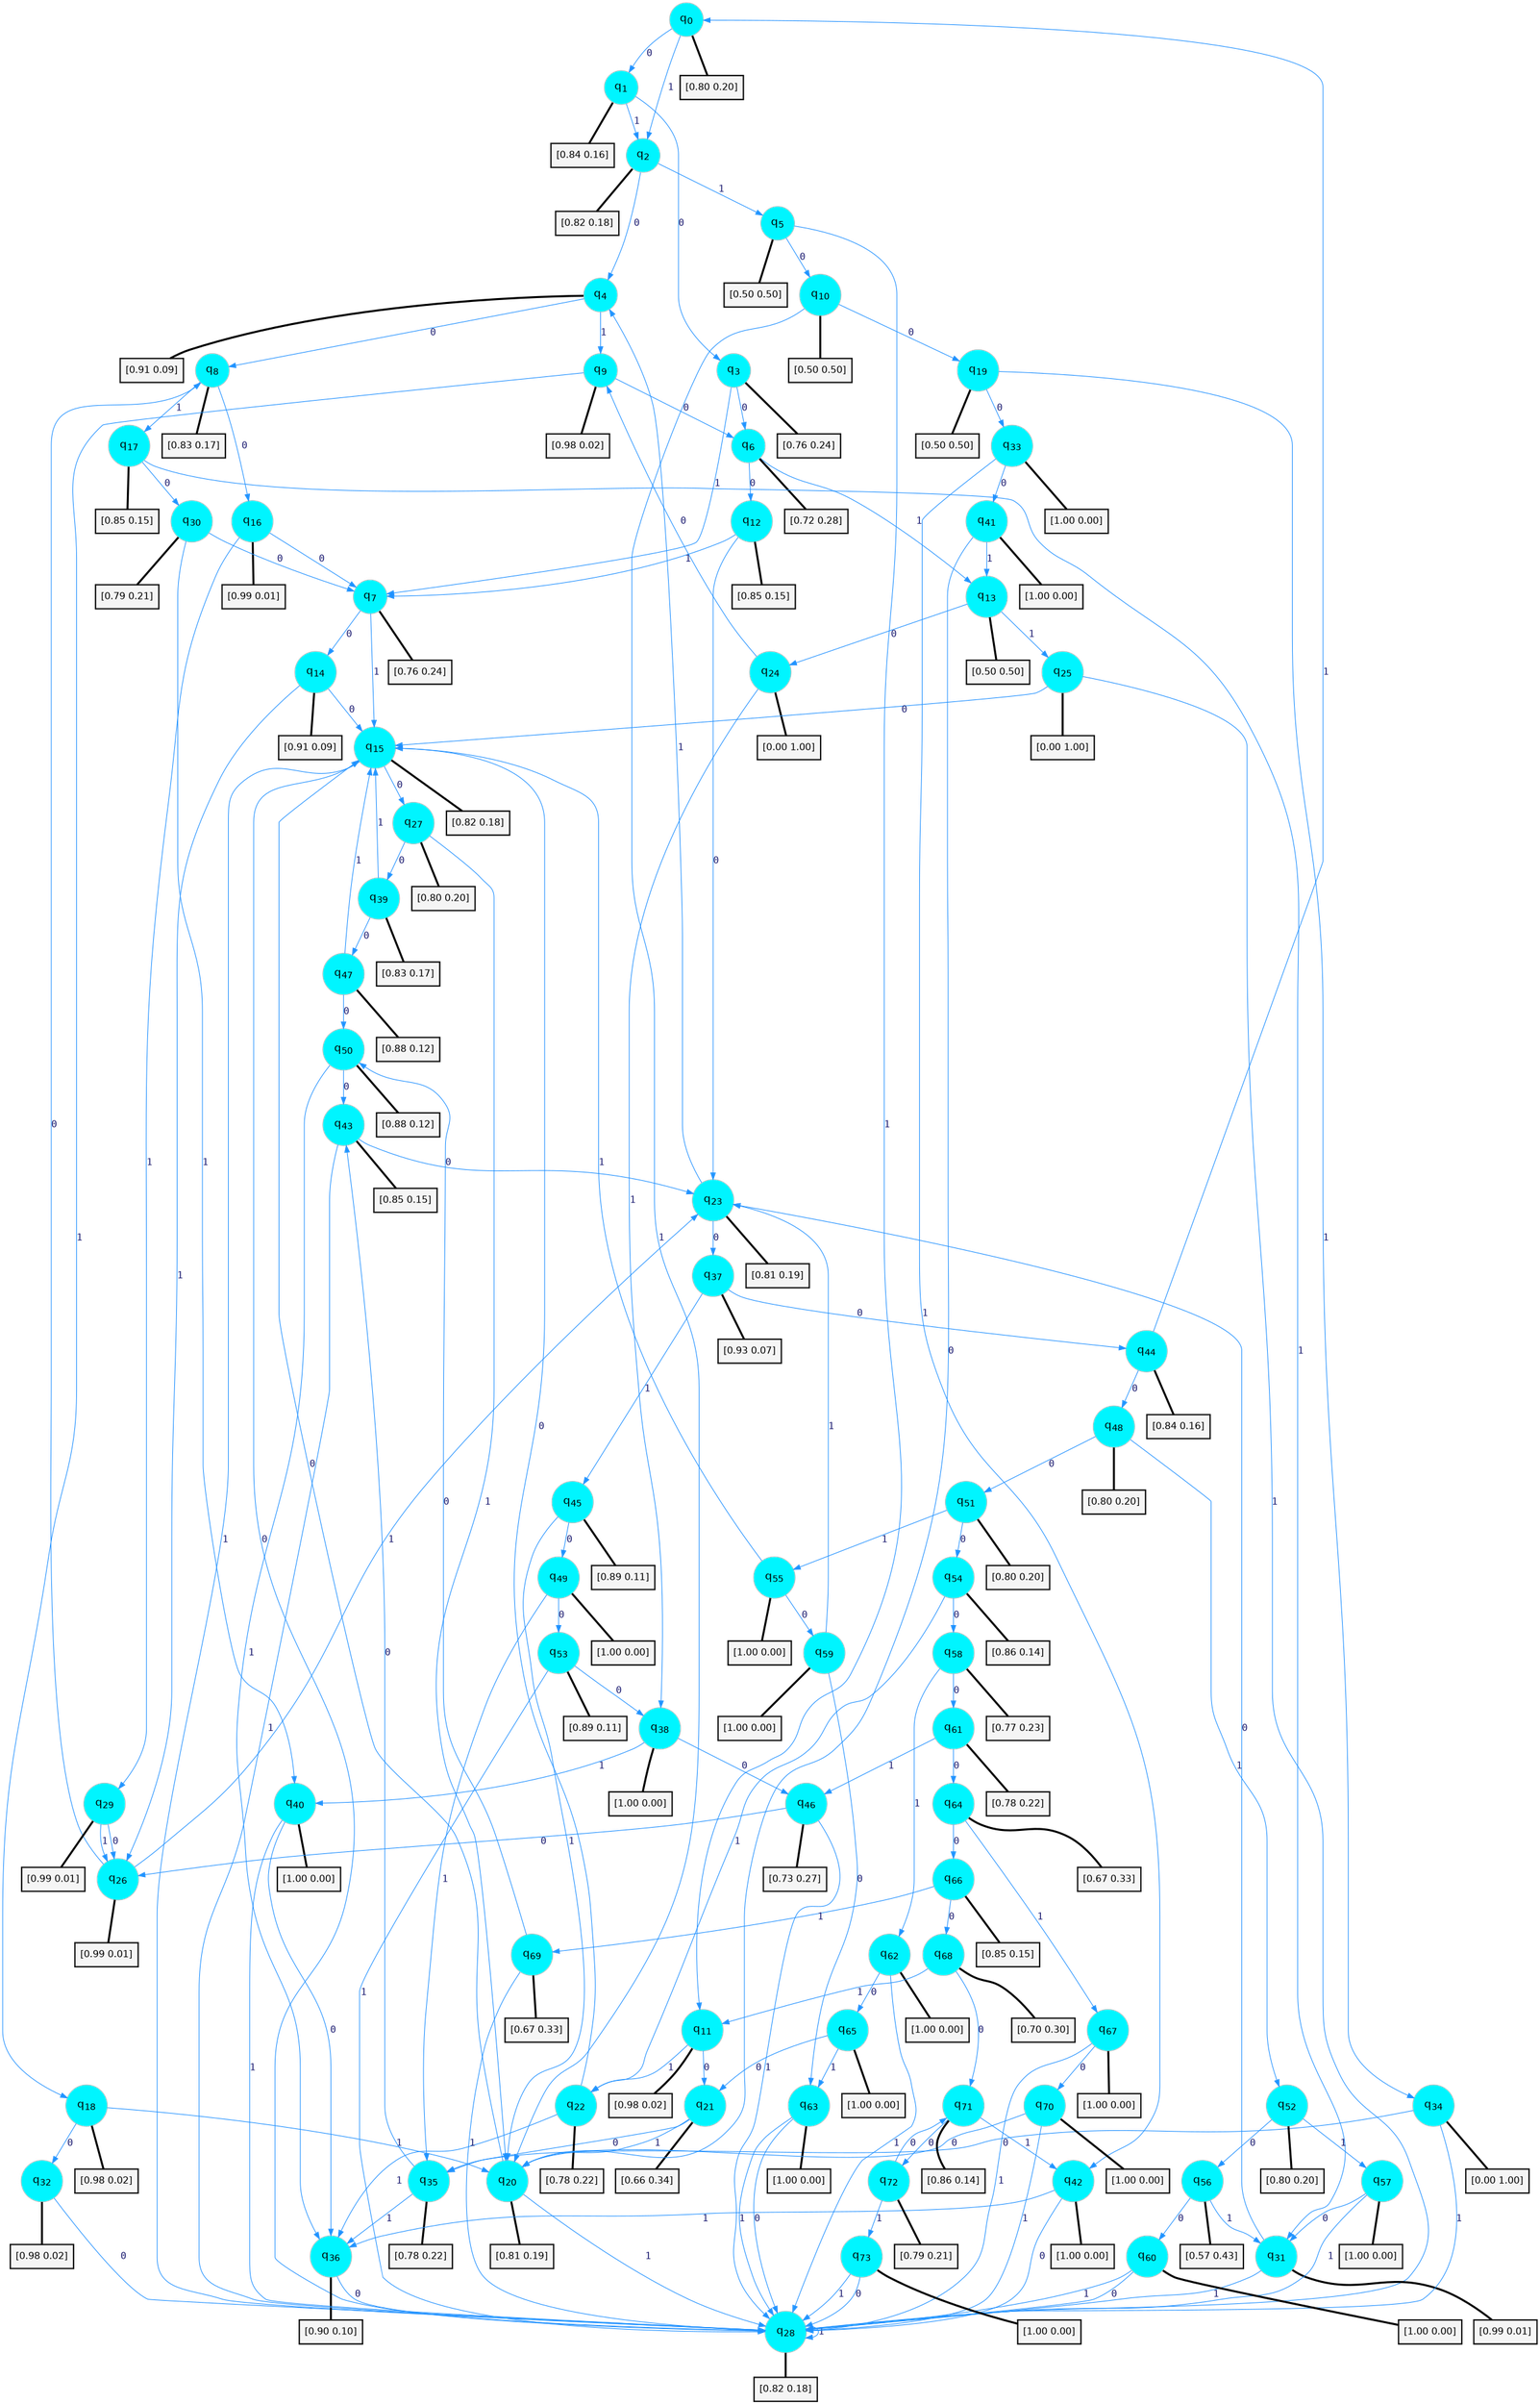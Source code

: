 digraph G {
graph [
bgcolor=transparent, dpi=300, rankdir=TD, size="40,25"];
node [
color=gray, fillcolor=turquoise1, fontcolor=black, fontname=Helvetica, fontsize=16, fontweight=bold, shape=circle, style=filled];
edge [
arrowsize=1, color=dodgerblue1, fontcolor=midnightblue, fontname=courier, fontweight=bold, penwidth=1, style=solid, weight=20];
0[label=<q<SUB>0</SUB>>];
1[label=<q<SUB>1</SUB>>];
2[label=<q<SUB>2</SUB>>];
3[label=<q<SUB>3</SUB>>];
4[label=<q<SUB>4</SUB>>];
5[label=<q<SUB>5</SUB>>];
6[label=<q<SUB>6</SUB>>];
7[label=<q<SUB>7</SUB>>];
8[label=<q<SUB>8</SUB>>];
9[label=<q<SUB>9</SUB>>];
10[label=<q<SUB>10</SUB>>];
11[label=<q<SUB>11</SUB>>];
12[label=<q<SUB>12</SUB>>];
13[label=<q<SUB>13</SUB>>];
14[label=<q<SUB>14</SUB>>];
15[label=<q<SUB>15</SUB>>];
16[label=<q<SUB>16</SUB>>];
17[label=<q<SUB>17</SUB>>];
18[label=<q<SUB>18</SUB>>];
19[label=<q<SUB>19</SUB>>];
20[label=<q<SUB>20</SUB>>];
21[label=<q<SUB>21</SUB>>];
22[label=<q<SUB>22</SUB>>];
23[label=<q<SUB>23</SUB>>];
24[label=<q<SUB>24</SUB>>];
25[label=<q<SUB>25</SUB>>];
26[label=<q<SUB>26</SUB>>];
27[label=<q<SUB>27</SUB>>];
28[label=<q<SUB>28</SUB>>];
29[label=<q<SUB>29</SUB>>];
30[label=<q<SUB>30</SUB>>];
31[label=<q<SUB>31</SUB>>];
32[label=<q<SUB>32</SUB>>];
33[label=<q<SUB>33</SUB>>];
34[label=<q<SUB>34</SUB>>];
35[label=<q<SUB>35</SUB>>];
36[label=<q<SUB>36</SUB>>];
37[label=<q<SUB>37</SUB>>];
38[label=<q<SUB>38</SUB>>];
39[label=<q<SUB>39</SUB>>];
40[label=<q<SUB>40</SUB>>];
41[label=<q<SUB>41</SUB>>];
42[label=<q<SUB>42</SUB>>];
43[label=<q<SUB>43</SUB>>];
44[label=<q<SUB>44</SUB>>];
45[label=<q<SUB>45</SUB>>];
46[label=<q<SUB>46</SUB>>];
47[label=<q<SUB>47</SUB>>];
48[label=<q<SUB>48</SUB>>];
49[label=<q<SUB>49</SUB>>];
50[label=<q<SUB>50</SUB>>];
51[label=<q<SUB>51</SUB>>];
52[label=<q<SUB>52</SUB>>];
53[label=<q<SUB>53</SUB>>];
54[label=<q<SUB>54</SUB>>];
55[label=<q<SUB>55</SUB>>];
56[label=<q<SUB>56</SUB>>];
57[label=<q<SUB>57</SUB>>];
58[label=<q<SUB>58</SUB>>];
59[label=<q<SUB>59</SUB>>];
60[label=<q<SUB>60</SUB>>];
61[label=<q<SUB>61</SUB>>];
62[label=<q<SUB>62</SUB>>];
63[label=<q<SUB>63</SUB>>];
64[label=<q<SUB>64</SUB>>];
65[label=<q<SUB>65</SUB>>];
66[label=<q<SUB>66</SUB>>];
67[label=<q<SUB>67</SUB>>];
68[label=<q<SUB>68</SUB>>];
69[label=<q<SUB>69</SUB>>];
70[label=<q<SUB>70</SUB>>];
71[label=<q<SUB>71</SUB>>];
72[label=<q<SUB>72</SUB>>];
73[label=<q<SUB>73</SUB>>];
74[label="[0.80 0.20]", shape=box,fontcolor=black, fontname=Helvetica, fontsize=14, penwidth=2, fillcolor=whitesmoke,color=black];
75[label="[0.84 0.16]", shape=box,fontcolor=black, fontname=Helvetica, fontsize=14, penwidth=2, fillcolor=whitesmoke,color=black];
76[label="[0.82 0.18]", shape=box,fontcolor=black, fontname=Helvetica, fontsize=14, penwidth=2, fillcolor=whitesmoke,color=black];
77[label="[0.76 0.24]", shape=box,fontcolor=black, fontname=Helvetica, fontsize=14, penwidth=2, fillcolor=whitesmoke,color=black];
78[label="[0.91 0.09]", shape=box,fontcolor=black, fontname=Helvetica, fontsize=14, penwidth=2, fillcolor=whitesmoke,color=black];
79[label="[0.50 0.50]", shape=box,fontcolor=black, fontname=Helvetica, fontsize=14, penwidth=2, fillcolor=whitesmoke,color=black];
80[label="[0.72 0.28]", shape=box,fontcolor=black, fontname=Helvetica, fontsize=14, penwidth=2, fillcolor=whitesmoke,color=black];
81[label="[0.76 0.24]", shape=box,fontcolor=black, fontname=Helvetica, fontsize=14, penwidth=2, fillcolor=whitesmoke,color=black];
82[label="[0.83 0.17]", shape=box,fontcolor=black, fontname=Helvetica, fontsize=14, penwidth=2, fillcolor=whitesmoke,color=black];
83[label="[0.98 0.02]", shape=box,fontcolor=black, fontname=Helvetica, fontsize=14, penwidth=2, fillcolor=whitesmoke,color=black];
84[label="[0.50 0.50]", shape=box,fontcolor=black, fontname=Helvetica, fontsize=14, penwidth=2, fillcolor=whitesmoke,color=black];
85[label="[0.98 0.02]", shape=box,fontcolor=black, fontname=Helvetica, fontsize=14, penwidth=2, fillcolor=whitesmoke,color=black];
86[label="[0.85 0.15]", shape=box,fontcolor=black, fontname=Helvetica, fontsize=14, penwidth=2, fillcolor=whitesmoke,color=black];
87[label="[0.50 0.50]", shape=box,fontcolor=black, fontname=Helvetica, fontsize=14, penwidth=2, fillcolor=whitesmoke,color=black];
88[label="[0.91 0.09]", shape=box,fontcolor=black, fontname=Helvetica, fontsize=14, penwidth=2, fillcolor=whitesmoke,color=black];
89[label="[0.82 0.18]", shape=box,fontcolor=black, fontname=Helvetica, fontsize=14, penwidth=2, fillcolor=whitesmoke,color=black];
90[label="[0.99 0.01]", shape=box,fontcolor=black, fontname=Helvetica, fontsize=14, penwidth=2, fillcolor=whitesmoke,color=black];
91[label="[0.85 0.15]", shape=box,fontcolor=black, fontname=Helvetica, fontsize=14, penwidth=2, fillcolor=whitesmoke,color=black];
92[label="[0.98 0.02]", shape=box,fontcolor=black, fontname=Helvetica, fontsize=14, penwidth=2, fillcolor=whitesmoke,color=black];
93[label="[0.50 0.50]", shape=box,fontcolor=black, fontname=Helvetica, fontsize=14, penwidth=2, fillcolor=whitesmoke,color=black];
94[label="[0.81 0.19]", shape=box,fontcolor=black, fontname=Helvetica, fontsize=14, penwidth=2, fillcolor=whitesmoke,color=black];
95[label="[0.66 0.34]", shape=box,fontcolor=black, fontname=Helvetica, fontsize=14, penwidth=2, fillcolor=whitesmoke,color=black];
96[label="[0.78 0.22]", shape=box,fontcolor=black, fontname=Helvetica, fontsize=14, penwidth=2, fillcolor=whitesmoke,color=black];
97[label="[0.81 0.19]", shape=box,fontcolor=black, fontname=Helvetica, fontsize=14, penwidth=2, fillcolor=whitesmoke,color=black];
98[label="[0.00 1.00]", shape=box,fontcolor=black, fontname=Helvetica, fontsize=14, penwidth=2, fillcolor=whitesmoke,color=black];
99[label="[0.00 1.00]", shape=box,fontcolor=black, fontname=Helvetica, fontsize=14, penwidth=2, fillcolor=whitesmoke,color=black];
100[label="[0.99 0.01]", shape=box,fontcolor=black, fontname=Helvetica, fontsize=14, penwidth=2, fillcolor=whitesmoke,color=black];
101[label="[0.80 0.20]", shape=box,fontcolor=black, fontname=Helvetica, fontsize=14, penwidth=2, fillcolor=whitesmoke,color=black];
102[label="[0.82 0.18]", shape=box,fontcolor=black, fontname=Helvetica, fontsize=14, penwidth=2, fillcolor=whitesmoke,color=black];
103[label="[0.99 0.01]", shape=box,fontcolor=black, fontname=Helvetica, fontsize=14, penwidth=2, fillcolor=whitesmoke,color=black];
104[label="[0.79 0.21]", shape=box,fontcolor=black, fontname=Helvetica, fontsize=14, penwidth=2, fillcolor=whitesmoke,color=black];
105[label="[0.99 0.01]", shape=box,fontcolor=black, fontname=Helvetica, fontsize=14, penwidth=2, fillcolor=whitesmoke,color=black];
106[label="[0.98 0.02]", shape=box,fontcolor=black, fontname=Helvetica, fontsize=14, penwidth=2, fillcolor=whitesmoke,color=black];
107[label="[1.00 0.00]", shape=box,fontcolor=black, fontname=Helvetica, fontsize=14, penwidth=2, fillcolor=whitesmoke,color=black];
108[label="[0.00 1.00]", shape=box,fontcolor=black, fontname=Helvetica, fontsize=14, penwidth=2, fillcolor=whitesmoke,color=black];
109[label="[0.78 0.22]", shape=box,fontcolor=black, fontname=Helvetica, fontsize=14, penwidth=2, fillcolor=whitesmoke,color=black];
110[label="[0.90 0.10]", shape=box,fontcolor=black, fontname=Helvetica, fontsize=14, penwidth=2, fillcolor=whitesmoke,color=black];
111[label="[0.93 0.07]", shape=box,fontcolor=black, fontname=Helvetica, fontsize=14, penwidth=2, fillcolor=whitesmoke,color=black];
112[label="[1.00 0.00]", shape=box,fontcolor=black, fontname=Helvetica, fontsize=14, penwidth=2, fillcolor=whitesmoke,color=black];
113[label="[0.83 0.17]", shape=box,fontcolor=black, fontname=Helvetica, fontsize=14, penwidth=2, fillcolor=whitesmoke,color=black];
114[label="[1.00 0.00]", shape=box,fontcolor=black, fontname=Helvetica, fontsize=14, penwidth=2, fillcolor=whitesmoke,color=black];
115[label="[1.00 0.00]", shape=box,fontcolor=black, fontname=Helvetica, fontsize=14, penwidth=2, fillcolor=whitesmoke,color=black];
116[label="[1.00 0.00]", shape=box,fontcolor=black, fontname=Helvetica, fontsize=14, penwidth=2, fillcolor=whitesmoke,color=black];
117[label="[0.85 0.15]", shape=box,fontcolor=black, fontname=Helvetica, fontsize=14, penwidth=2, fillcolor=whitesmoke,color=black];
118[label="[0.84 0.16]", shape=box,fontcolor=black, fontname=Helvetica, fontsize=14, penwidth=2, fillcolor=whitesmoke,color=black];
119[label="[0.89 0.11]", shape=box,fontcolor=black, fontname=Helvetica, fontsize=14, penwidth=2, fillcolor=whitesmoke,color=black];
120[label="[0.73 0.27]", shape=box,fontcolor=black, fontname=Helvetica, fontsize=14, penwidth=2, fillcolor=whitesmoke,color=black];
121[label="[0.88 0.12]", shape=box,fontcolor=black, fontname=Helvetica, fontsize=14, penwidth=2, fillcolor=whitesmoke,color=black];
122[label="[0.80 0.20]", shape=box,fontcolor=black, fontname=Helvetica, fontsize=14, penwidth=2, fillcolor=whitesmoke,color=black];
123[label="[1.00 0.00]", shape=box,fontcolor=black, fontname=Helvetica, fontsize=14, penwidth=2, fillcolor=whitesmoke,color=black];
124[label="[0.88 0.12]", shape=box,fontcolor=black, fontname=Helvetica, fontsize=14, penwidth=2, fillcolor=whitesmoke,color=black];
125[label="[0.80 0.20]", shape=box,fontcolor=black, fontname=Helvetica, fontsize=14, penwidth=2, fillcolor=whitesmoke,color=black];
126[label="[0.80 0.20]", shape=box,fontcolor=black, fontname=Helvetica, fontsize=14, penwidth=2, fillcolor=whitesmoke,color=black];
127[label="[0.89 0.11]", shape=box,fontcolor=black, fontname=Helvetica, fontsize=14, penwidth=2, fillcolor=whitesmoke,color=black];
128[label="[0.86 0.14]", shape=box,fontcolor=black, fontname=Helvetica, fontsize=14, penwidth=2, fillcolor=whitesmoke,color=black];
129[label="[1.00 0.00]", shape=box,fontcolor=black, fontname=Helvetica, fontsize=14, penwidth=2, fillcolor=whitesmoke,color=black];
130[label="[0.57 0.43]", shape=box,fontcolor=black, fontname=Helvetica, fontsize=14, penwidth=2, fillcolor=whitesmoke,color=black];
131[label="[1.00 0.00]", shape=box,fontcolor=black, fontname=Helvetica, fontsize=14, penwidth=2, fillcolor=whitesmoke,color=black];
132[label="[0.77 0.23]", shape=box,fontcolor=black, fontname=Helvetica, fontsize=14, penwidth=2, fillcolor=whitesmoke,color=black];
133[label="[1.00 0.00]", shape=box,fontcolor=black, fontname=Helvetica, fontsize=14, penwidth=2, fillcolor=whitesmoke,color=black];
134[label="[1.00 0.00]", shape=box,fontcolor=black, fontname=Helvetica, fontsize=14, penwidth=2, fillcolor=whitesmoke,color=black];
135[label="[0.78 0.22]", shape=box,fontcolor=black, fontname=Helvetica, fontsize=14, penwidth=2, fillcolor=whitesmoke,color=black];
136[label="[1.00 0.00]", shape=box,fontcolor=black, fontname=Helvetica, fontsize=14, penwidth=2, fillcolor=whitesmoke,color=black];
137[label="[1.00 0.00]", shape=box,fontcolor=black, fontname=Helvetica, fontsize=14, penwidth=2, fillcolor=whitesmoke,color=black];
138[label="[0.67 0.33]", shape=box,fontcolor=black, fontname=Helvetica, fontsize=14, penwidth=2, fillcolor=whitesmoke,color=black];
139[label="[1.00 0.00]", shape=box,fontcolor=black, fontname=Helvetica, fontsize=14, penwidth=2, fillcolor=whitesmoke,color=black];
140[label="[0.85 0.15]", shape=box,fontcolor=black, fontname=Helvetica, fontsize=14, penwidth=2, fillcolor=whitesmoke,color=black];
141[label="[1.00 0.00]", shape=box,fontcolor=black, fontname=Helvetica, fontsize=14, penwidth=2, fillcolor=whitesmoke,color=black];
142[label="[0.70 0.30]", shape=box,fontcolor=black, fontname=Helvetica, fontsize=14, penwidth=2, fillcolor=whitesmoke,color=black];
143[label="[0.67 0.33]", shape=box,fontcolor=black, fontname=Helvetica, fontsize=14, penwidth=2, fillcolor=whitesmoke,color=black];
144[label="[1.00 0.00]", shape=box,fontcolor=black, fontname=Helvetica, fontsize=14, penwidth=2, fillcolor=whitesmoke,color=black];
145[label="[0.86 0.14]", shape=box,fontcolor=black, fontname=Helvetica, fontsize=14, penwidth=2, fillcolor=whitesmoke,color=black];
146[label="[0.79 0.21]", shape=box,fontcolor=black, fontname=Helvetica, fontsize=14, penwidth=2, fillcolor=whitesmoke,color=black];
147[label="[1.00 0.00]", shape=box,fontcolor=black, fontname=Helvetica, fontsize=14, penwidth=2, fillcolor=whitesmoke,color=black];
0->1 [label=0];
0->2 [label=1];
0->74 [arrowhead=none, penwidth=3,color=black];
1->3 [label=0];
1->2 [label=1];
1->75 [arrowhead=none, penwidth=3,color=black];
2->4 [label=0];
2->5 [label=1];
2->76 [arrowhead=none, penwidth=3,color=black];
3->6 [label=0];
3->7 [label=1];
3->77 [arrowhead=none, penwidth=3,color=black];
4->8 [label=0];
4->9 [label=1];
4->78 [arrowhead=none, penwidth=3,color=black];
5->10 [label=0];
5->11 [label=1];
5->79 [arrowhead=none, penwidth=3,color=black];
6->12 [label=0];
6->13 [label=1];
6->80 [arrowhead=none, penwidth=3,color=black];
7->14 [label=0];
7->15 [label=1];
7->81 [arrowhead=none, penwidth=3,color=black];
8->16 [label=0];
8->17 [label=1];
8->82 [arrowhead=none, penwidth=3,color=black];
9->6 [label=0];
9->18 [label=1];
9->83 [arrowhead=none, penwidth=3,color=black];
10->19 [label=0];
10->20 [label=1];
10->84 [arrowhead=none, penwidth=3,color=black];
11->21 [label=0];
11->22 [label=1];
11->85 [arrowhead=none, penwidth=3,color=black];
12->23 [label=0];
12->7 [label=1];
12->86 [arrowhead=none, penwidth=3,color=black];
13->24 [label=0];
13->25 [label=1];
13->87 [arrowhead=none, penwidth=3,color=black];
14->15 [label=0];
14->26 [label=1];
14->88 [arrowhead=none, penwidth=3,color=black];
15->27 [label=0];
15->28 [label=1];
15->89 [arrowhead=none, penwidth=3,color=black];
16->7 [label=0];
16->29 [label=1];
16->90 [arrowhead=none, penwidth=3,color=black];
17->30 [label=0];
17->31 [label=1];
17->91 [arrowhead=none, penwidth=3,color=black];
18->32 [label=0];
18->20 [label=1];
18->92 [arrowhead=none, penwidth=3,color=black];
19->33 [label=0];
19->34 [label=1];
19->93 [arrowhead=none, penwidth=3,color=black];
20->15 [label=0];
20->28 [label=1];
20->94 [arrowhead=none, penwidth=3,color=black];
21->35 [label=0];
21->20 [label=1];
21->95 [arrowhead=none, penwidth=3,color=black];
22->15 [label=0];
22->36 [label=1];
22->96 [arrowhead=none, penwidth=3,color=black];
23->37 [label=0];
23->4 [label=1];
23->97 [arrowhead=none, penwidth=3,color=black];
24->9 [label=0];
24->38 [label=1];
24->98 [arrowhead=none, penwidth=3,color=black];
25->15 [label=0];
25->28 [label=1];
25->99 [arrowhead=none, penwidth=3,color=black];
26->8 [label=0];
26->23 [label=1];
26->100 [arrowhead=none, penwidth=3,color=black];
27->39 [label=0];
27->20 [label=1];
27->101 [arrowhead=none, penwidth=3,color=black];
28->15 [label=0];
28->28 [label=1];
28->102 [arrowhead=none, penwidth=3,color=black];
29->26 [label=0];
29->26 [label=1];
29->103 [arrowhead=none, penwidth=3,color=black];
30->7 [label=0];
30->40 [label=1];
30->104 [arrowhead=none, penwidth=3,color=black];
31->23 [label=0];
31->28 [label=1];
31->105 [arrowhead=none, penwidth=3,color=black];
32->28 [label=0];
32->106 [arrowhead=none, penwidth=3,color=black];
33->41 [label=0];
33->42 [label=1];
33->107 [arrowhead=none, penwidth=3,color=black];
34->35 [label=0];
34->28 [label=1];
34->108 [arrowhead=none, penwidth=3,color=black];
35->43 [label=0];
35->36 [label=1];
35->109 [arrowhead=none, penwidth=3,color=black];
36->28 [label=0];
36->110 [arrowhead=none, penwidth=3,color=black];
37->44 [label=0];
37->45 [label=1];
37->111 [arrowhead=none, penwidth=3,color=black];
38->46 [label=0];
38->40 [label=1];
38->112 [arrowhead=none, penwidth=3,color=black];
39->47 [label=0];
39->15 [label=1];
39->113 [arrowhead=none, penwidth=3,color=black];
40->36 [label=0];
40->28 [label=1];
40->114 [arrowhead=none, penwidth=3,color=black];
41->20 [label=0];
41->13 [label=1];
41->115 [arrowhead=none, penwidth=3,color=black];
42->28 [label=0];
42->36 [label=1];
42->116 [arrowhead=none, penwidth=3,color=black];
43->23 [label=0];
43->28 [label=1];
43->117 [arrowhead=none, penwidth=3,color=black];
44->48 [label=0];
44->0 [label=1];
44->118 [arrowhead=none, penwidth=3,color=black];
45->49 [label=0];
45->20 [label=1];
45->119 [arrowhead=none, penwidth=3,color=black];
46->26 [label=0];
46->28 [label=1];
46->120 [arrowhead=none, penwidth=3,color=black];
47->50 [label=0];
47->15 [label=1];
47->121 [arrowhead=none, penwidth=3,color=black];
48->51 [label=0];
48->52 [label=1];
48->122 [arrowhead=none, penwidth=3,color=black];
49->53 [label=0];
49->35 [label=1];
49->123 [arrowhead=none, penwidth=3,color=black];
50->43 [label=0];
50->36 [label=1];
50->124 [arrowhead=none, penwidth=3,color=black];
51->54 [label=0];
51->55 [label=1];
51->125 [arrowhead=none, penwidth=3,color=black];
52->56 [label=0];
52->57 [label=1];
52->126 [arrowhead=none, penwidth=3,color=black];
53->38 [label=0];
53->28 [label=1];
53->127 [arrowhead=none, penwidth=3,color=black];
54->58 [label=0];
54->22 [label=1];
54->128 [arrowhead=none, penwidth=3,color=black];
55->59 [label=0];
55->15 [label=1];
55->129 [arrowhead=none, penwidth=3,color=black];
56->60 [label=0];
56->31 [label=1];
56->130 [arrowhead=none, penwidth=3,color=black];
57->31 [label=0];
57->28 [label=1];
57->131 [arrowhead=none, penwidth=3,color=black];
58->61 [label=0];
58->62 [label=1];
58->132 [arrowhead=none, penwidth=3,color=black];
59->63 [label=0];
59->23 [label=1];
59->133 [arrowhead=none, penwidth=3,color=black];
60->28 [label=0];
60->28 [label=1];
60->134 [arrowhead=none, penwidth=3,color=black];
61->64 [label=0];
61->46 [label=1];
61->135 [arrowhead=none, penwidth=3,color=black];
62->65 [label=0];
62->28 [label=1];
62->136 [arrowhead=none, penwidth=3,color=black];
63->28 [label=0];
63->28 [label=1];
63->137 [arrowhead=none, penwidth=3,color=black];
64->66 [label=0];
64->67 [label=1];
64->138 [arrowhead=none, penwidth=3,color=black];
65->21 [label=0];
65->63 [label=1];
65->139 [arrowhead=none, penwidth=3,color=black];
66->68 [label=0];
66->69 [label=1];
66->140 [arrowhead=none, penwidth=3,color=black];
67->70 [label=0];
67->28 [label=1];
67->141 [arrowhead=none, penwidth=3,color=black];
68->71 [label=0];
68->11 [label=1];
68->142 [arrowhead=none, penwidth=3,color=black];
69->50 [label=0];
69->28 [label=1];
69->143 [arrowhead=none, penwidth=3,color=black];
70->20 [label=0];
70->28 [label=1];
70->144 [arrowhead=none, penwidth=3,color=black];
71->72 [label=0];
71->42 [label=1];
71->145 [arrowhead=none, penwidth=3,color=black];
72->71 [label=0];
72->73 [label=1];
72->146 [arrowhead=none, penwidth=3,color=black];
73->28 [label=0];
73->28 [label=1];
73->147 [arrowhead=none, penwidth=3,color=black];
}
